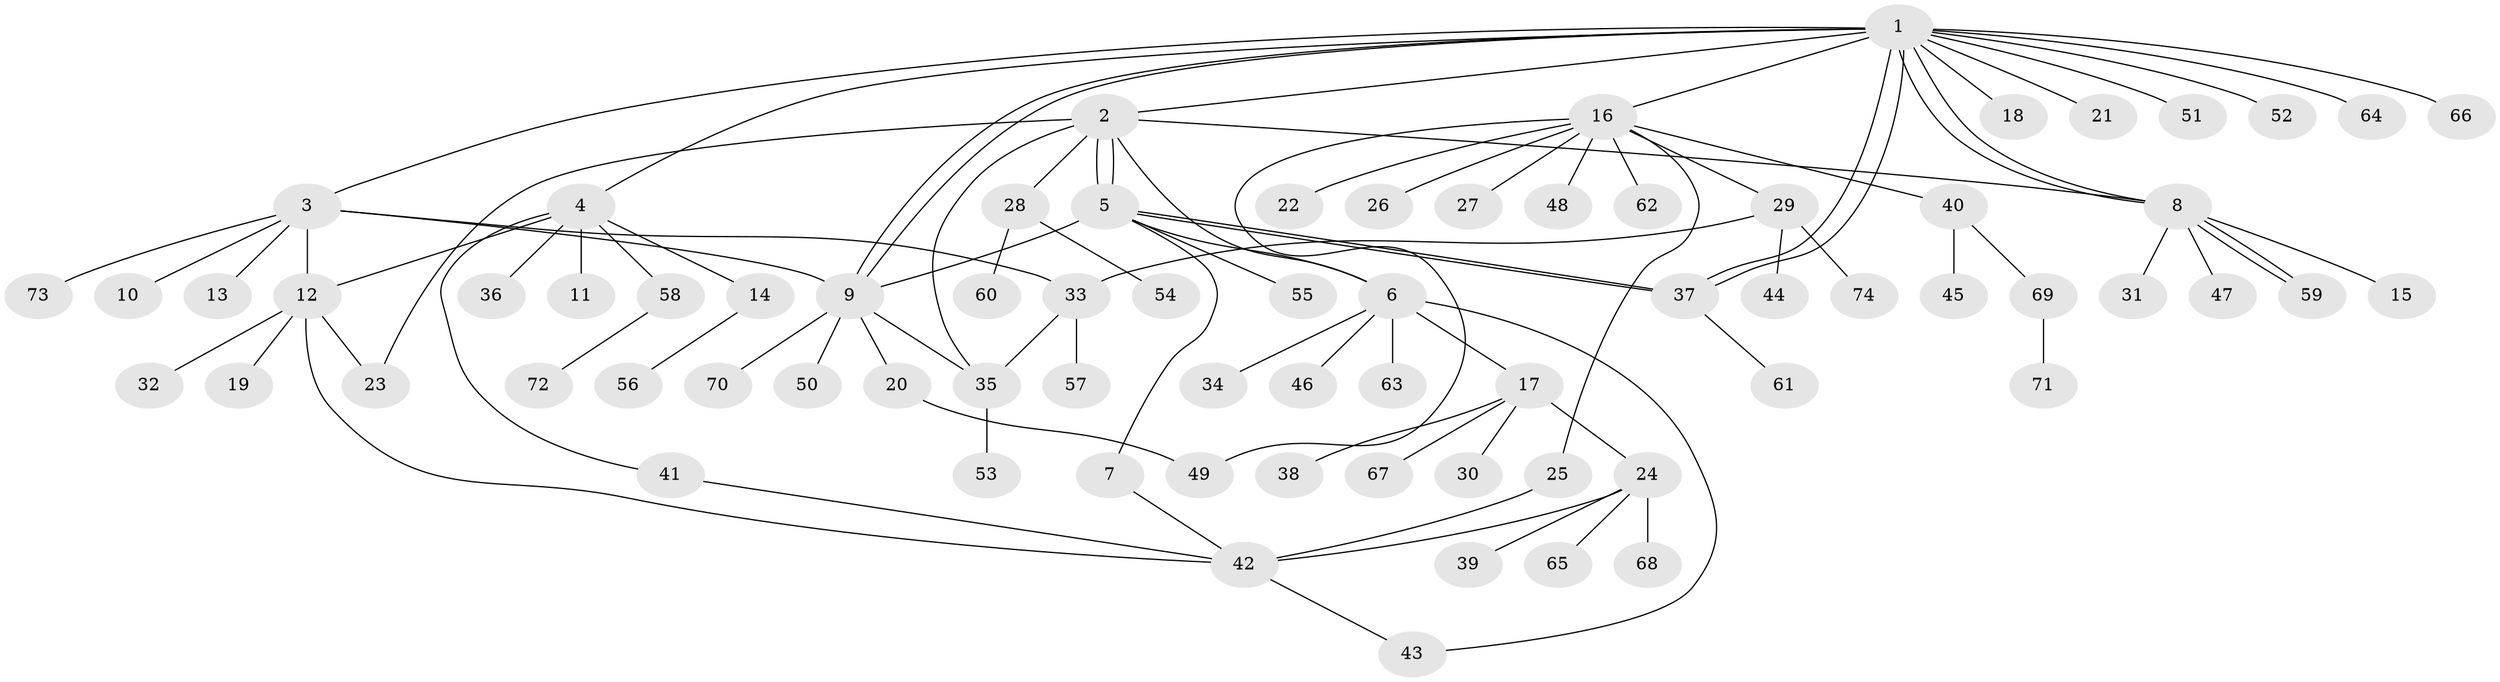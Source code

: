 // coarse degree distribution, {1: 0.7727272727272727, 2: 0.09090909090909091, 4: 0.045454545454545456, 14: 0.045454545454545456, 7: 0.045454545454545456}
// Generated by graph-tools (version 1.1) at 2025/50/03/04/25 21:50:37]
// undirected, 74 vertices, 95 edges
graph export_dot {
graph [start="1"]
  node [color=gray90,style=filled];
  1;
  2;
  3;
  4;
  5;
  6;
  7;
  8;
  9;
  10;
  11;
  12;
  13;
  14;
  15;
  16;
  17;
  18;
  19;
  20;
  21;
  22;
  23;
  24;
  25;
  26;
  27;
  28;
  29;
  30;
  31;
  32;
  33;
  34;
  35;
  36;
  37;
  38;
  39;
  40;
  41;
  42;
  43;
  44;
  45;
  46;
  47;
  48;
  49;
  50;
  51;
  52;
  53;
  54;
  55;
  56;
  57;
  58;
  59;
  60;
  61;
  62;
  63;
  64;
  65;
  66;
  67;
  68;
  69;
  70;
  71;
  72;
  73;
  74;
  1 -- 2;
  1 -- 3;
  1 -- 4;
  1 -- 8;
  1 -- 8;
  1 -- 9;
  1 -- 9;
  1 -- 16;
  1 -- 18;
  1 -- 21;
  1 -- 37;
  1 -- 37;
  1 -- 51;
  1 -- 52;
  1 -- 64;
  1 -- 66;
  2 -- 5;
  2 -- 5;
  2 -- 6;
  2 -- 8;
  2 -- 23;
  2 -- 28;
  2 -- 35;
  3 -- 9;
  3 -- 10;
  3 -- 12;
  3 -- 13;
  3 -- 33;
  3 -- 73;
  4 -- 11;
  4 -- 12;
  4 -- 14;
  4 -- 36;
  4 -- 41;
  4 -- 58;
  5 -- 6;
  5 -- 7;
  5 -- 9;
  5 -- 37;
  5 -- 37;
  5 -- 55;
  6 -- 17;
  6 -- 34;
  6 -- 43;
  6 -- 46;
  6 -- 63;
  7 -- 42;
  8 -- 15;
  8 -- 31;
  8 -- 47;
  8 -- 59;
  8 -- 59;
  9 -- 20;
  9 -- 35;
  9 -- 50;
  9 -- 70;
  12 -- 19;
  12 -- 23;
  12 -- 32;
  12 -- 42;
  14 -- 56;
  16 -- 22;
  16 -- 25;
  16 -- 26;
  16 -- 27;
  16 -- 29;
  16 -- 40;
  16 -- 48;
  16 -- 49;
  16 -- 62;
  17 -- 24;
  17 -- 30;
  17 -- 38;
  17 -- 67;
  20 -- 49;
  24 -- 39;
  24 -- 42;
  24 -- 65;
  24 -- 68;
  25 -- 42;
  28 -- 54;
  28 -- 60;
  29 -- 33;
  29 -- 44;
  29 -- 74;
  33 -- 35;
  33 -- 57;
  35 -- 53;
  37 -- 61;
  40 -- 45;
  40 -- 69;
  41 -- 42;
  42 -- 43;
  58 -- 72;
  69 -- 71;
}
